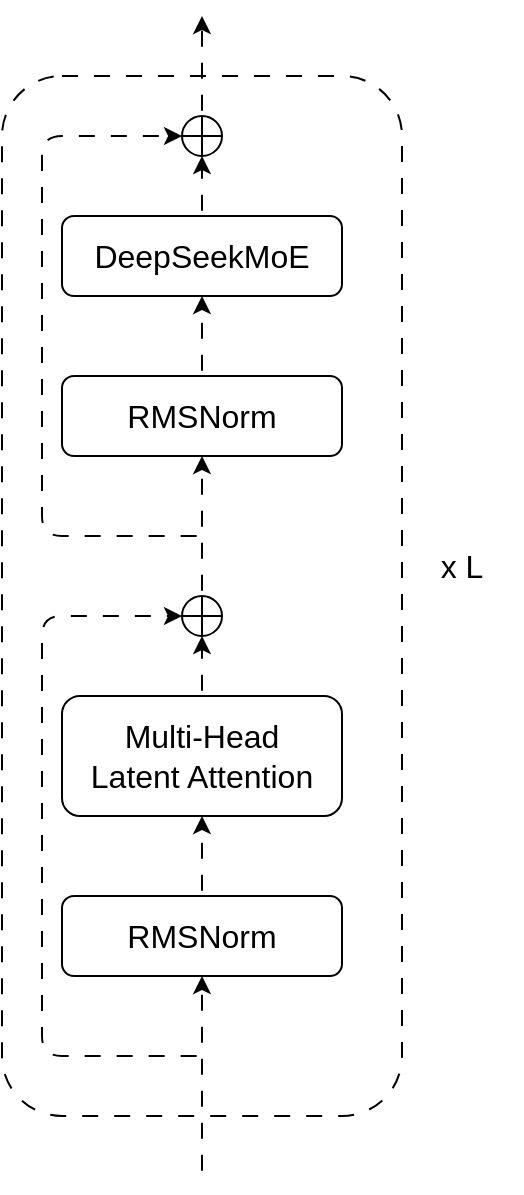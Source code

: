 <mxfile>
    <diagram id="lSLi7IbEO1xZVNgDX5DT" name="Page-1">
        <mxGraphModel dx="378" dy="364" grid="1" gridSize="10" guides="1" tooltips="1" connect="1" arrows="1" fold="1" page="1" pageScale="1" pageWidth="850" pageHeight="1100" math="0" shadow="0">
            <root>
                <mxCell id="0"/>
                <mxCell id="1" parent="0"/>
                <mxCell id="19" value="" style="rounded=1;whiteSpace=wrap;html=1;fillColor=none;dashed=1;dashPattern=8 8;" parent="1" vertex="1">
                    <mxGeometry x="320" y="370" width="200" height="520" as="geometry"/>
                </mxCell>
                <mxCell id="17" value="" style="edgeStyle=none;html=1;flowAnimation=1;" parent="1" source="2" target="10" edge="1">
                    <mxGeometry relative="1" as="geometry"/>
                </mxCell>
                <mxCell id="2" value="&lt;font&gt;DeepSeekMoE&lt;/font&gt;" style="rounded=1;whiteSpace=wrap;html=1;fontSize=16;" parent="1" vertex="1">
                    <mxGeometry x="350" y="440" width="140" height="40" as="geometry"/>
                </mxCell>
                <mxCell id="9" value="" style="edgeStyle=none;html=1;flowAnimation=1;" parent="1" source="3" target="2" edge="1">
                    <mxGeometry relative="1" as="geometry"/>
                </mxCell>
                <mxCell id="3" value="RMSNorm" style="rounded=1;whiteSpace=wrap;html=1;fontSize=16;" parent="1" vertex="1">
                    <mxGeometry x="350" y="520" width="140" height="40" as="geometry"/>
                </mxCell>
                <mxCell id="14" value="" style="edgeStyle=none;html=1;flowAnimation=1;" parent="1" source="4" target="13" edge="1">
                    <mxGeometry relative="1" as="geometry"/>
                </mxCell>
                <mxCell id="4" value="Multi-Head&lt;div&gt;Latent Attention&lt;/div&gt;" style="rounded=1;whiteSpace=wrap;html=1;fontSize=16;" parent="1" vertex="1">
                    <mxGeometry x="350" y="680" width="140" height="60" as="geometry"/>
                </mxCell>
                <mxCell id="8" value="" style="edgeStyle=none;html=1;flowAnimation=1;" parent="1" source="5" target="4" edge="1">
                    <mxGeometry relative="1" as="geometry"/>
                </mxCell>
                <mxCell id="5" value="RMSNorm" style="rounded=1;whiteSpace=wrap;html=1;fontSize=16;" parent="1" vertex="1">
                    <mxGeometry x="350" y="780" width="140" height="40" as="geometry"/>
                </mxCell>
                <mxCell id="10" value="" style="shape=orEllipse;perimeter=ellipsePerimeter;whiteSpace=wrap;html=1;backgroundOutline=1;" parent="1" vertex="1">
                    <mxGeometry x="410" y="390" width="20" height="20" as="geometry"/>
                </mxCell>
                <mxCell id="11" value="" style="endArrow=classic;html=1;entryX=0.5;entryY=1;entryDx=0;entryDy=0;flowAnimation=1;" parent="1" target="5" edge="1">
                    <mxGeometry width="50" height="50" relative="1" as="geometry">
                        <mxPoint x="420" y="920" as="sourcePoint"/>
                        <mxPoint x="460" y="780" as="targetPoint"/>
                    </mxGeometry>
                </mxCell>
                <mxCell id="12" value="" style="endArrow=classic;html=1;entryX=0;entryY=0.5;entryDx=0;entryDy=0;flowAnimation=1;" parent="1" target="13" edge="1">
                    <mxGeometry width="50" height="50" relative="1" as="geometry">
                        <mxPoint x="420" y="860" as="sourcePoint"/>
                        <mxPoint x="340" y="640" as="targetPoint"/>
                        <Array as="points">
                            <mxPoint x="340" y="860"/>
                            <mxPoint x="340" y="640"/>
                        </Array>
                    </mxGeometry>
                </mxCell>
                <mxCell id="15" value="" style="edgeStyle=none;html=1;flowAnimation=1;" parent="1" source="13" target="3" edge="1">
                    <mxGeometry relative="1" as="geometry"/>
                </mxCell>
                <mxCell id="13" value="" style="shape=orEllipse;perimeter=ellipsePerimeter;whiteSpace=wrap;html=1;backgroundOutline=1;" parent="1" vertex="1">
                    <mxGeometry x="410" y="630" width="20" height="20" as="geometry"/>
                </mxCell>
                <mxCell id="16" value="" style="endArrow=classic;html=1;entryX=0;entryY=0.5;entryDx=0;entryDy=0;flowAnimation=1;" parent="1" target="10" edge="1">
                    <mxGeometry width="50" height="50" relative="1" as="geometry">
                        <mxPoint x="420" y="600" as="sourcePoint"/>
                        <mxPoint x="410" y="400" as="targetPoint"/>
                        <Array as="points">
                            <mxPoint x="340" y="600"/>
                            <mxPoint x="340" y="400"/>
                        </Array>
                    </mxGeometry>
                </mxCell>
                <mxCell id="18" value="" style="endArrow=classic;html=1;exitX=0.5;exitY=0;exitDx=0;exitDy=0;flowAnimation=1;" parent="1" source="10" edge="1">
                    <mxGeometry width="50" height="50" relative="1" as="geometry">
                        <mxPoint x="419.76" y="390" as="sourcePoint"/>
                        <mxPoint x="420" y="340" as="targetPoint"/>
                    </mxGeometry>
                </mxCell>
                <mxCell id="20" value="&lt;font style=&quot;font-size: 16px;&quot;&gt;x L&lt;/font&gt;" style="text;html=1;align=center;verticalAlign=middle;whiteSpace=wrap;rounded=0;" parent="1" vertex="1">
                    <mxGeometry x="520" y="600" width="60" height="30" as="geometry"/>
                </mxCell>
            </root>
        </mxGraphModel>
    </diagram>
</mxfile>
